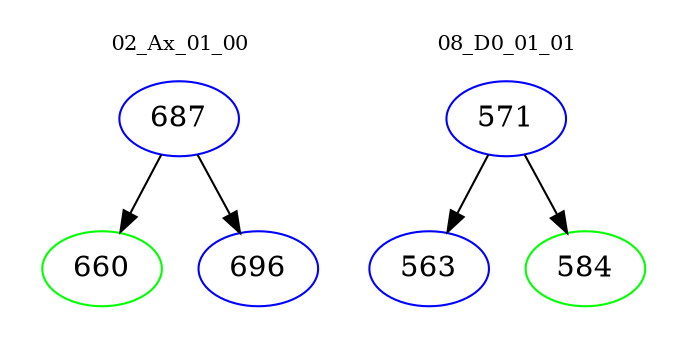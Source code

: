 digraph{
subgraph cluster_0 {
color = white
label = "02_Ax_01_00";
fontsize=10;
T0_687 [label="687", color="blue"]
T0_687 -> T0_660 [color="black"]
T0_660 [label="660", color="green"]
T0_687 -> T0_696 [color="black"]
T0_696 [label="696", color="blue"]
}
subgraph cluster_1 {
color = white
label = "08_D0_01_01";
fontsize=10;
T1_571 [label="571", color="blue"]
T1_571 -> T1_563 [color="black"]
T1_563 [label="563", color="blue"]
T1_571 -> T1_584 [color="black"]
T1_584 [label="584", color="green"]
}
}
